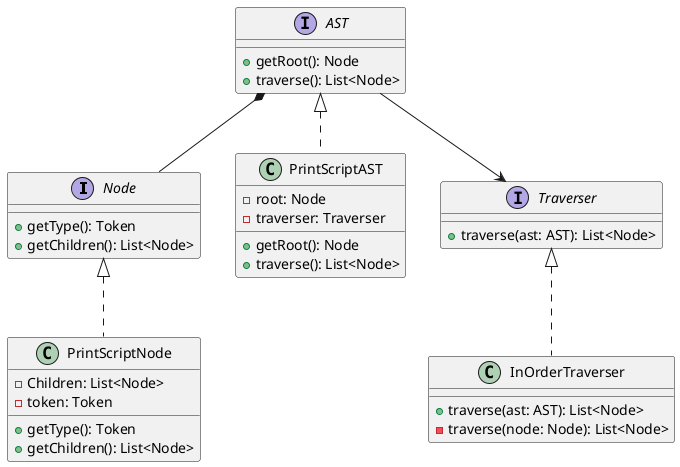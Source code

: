 @startuml

interface Node {
  +getType(): Token
  +getChildren(): List<Node>
}

class PrintScriptNode implements Node {
  -Children: List<Node>
  -token: Token

  +getType(): Token
  +getChildren(): List<Node>
}

interface AST {
   +getRoot(): Node
   +traverse(): List<Node>
}

class PrintScriptAST implements AST{
   -root: Node
   -traverser: Traverser
   +getRoot(): Node
   +traverse(): List<Node>
}

interface Traverser {
  +traverse(ast: AST): List<Node>
}

class InOrderTraverser implements Traverser {
  +traverse(ast: AST): List<Node>
  -traverse(node: Node): List<Node>
}

AST --> Traverser
AST *-- Node

@enduml